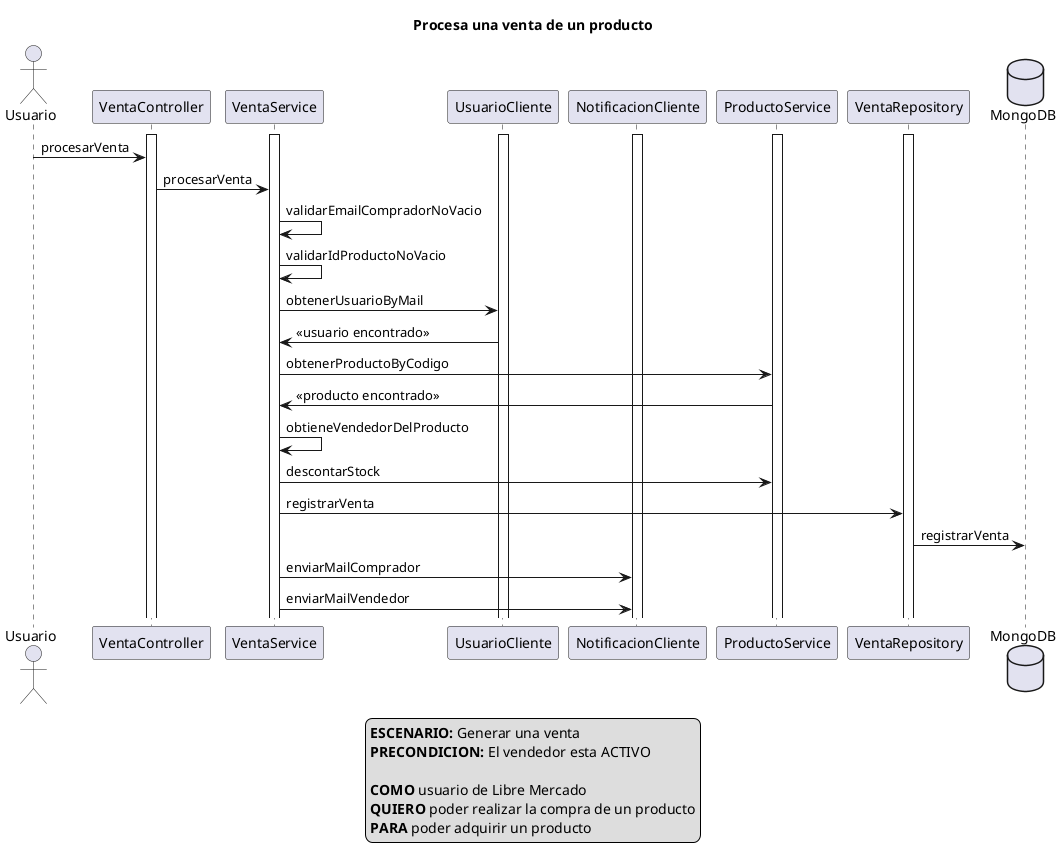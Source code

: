 @startuml
actor Usuario
activate VentaController
activate VentaService
activate UsuarioCliente
activate NotificacionCliente
activate ProductoService
activate VentaRepository
database MongoDB

title Procesa una venta de un producto

Usuario -> VentaController: procesarVenta

VentaController -> VentaService: procesarVenta

VentaService -> VentaService: validarEmailCompradorNoVacio

VentaService -> VentaService: validarIdProductoNoVacio

VentaService -> UsuarioCliente: obtenerUsuarioByMail

UsuarioCliente -> VentaService: <<usuario encontrado>>

VentaService -> ProductoService: obtenerProductoByCodigo

ProductoService -> VentaService: <<producto encontrado>>

VentaService -> VentaService: obtieneVendedorDelProducto

VentaService -> ProductoService: descontarStock

VentaService -> VentaRepository: registrarVenta

VentaRepository -> MongoDB: registrarVenta

VentaService -> NotificacionCliente: enviarMailComprador

VentaService -> NotificacionCliente: enviarMailVendedor

legend
<b>ESCENARIO:</b> Generar una venta
<b>PRECONDICION:</b> El vendedor esta ACTIVO

<b>COMO</b> usuario de Libre Mercado 
<b>QUIERO</b> poder realizar la compra de un producto
<b>PARA</b> poder adquirir un producto
end legend








